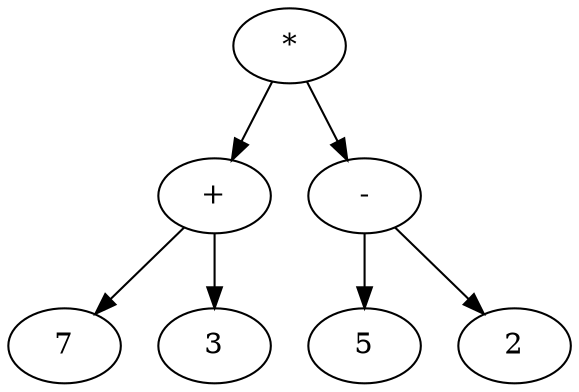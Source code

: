 digraph {
	2146945066960 [label="*"]
	2146945066960 -> 2146945065104
	2146945065104 [label="+"]
	2146945065104 -> 2146949854992
	2146949854992 [label=7]
	2146945065104 -> 2146945064784
	2146945064784 [label=3]
	2146945066960 -> 2146945070608
	2146945070608 [label="-"]
	2146945070608 -> 2146945065296
	2146945065296 [label=5]
	2146945070608 -> 2146945064848
	2146945064848 [label=2]
	
}
